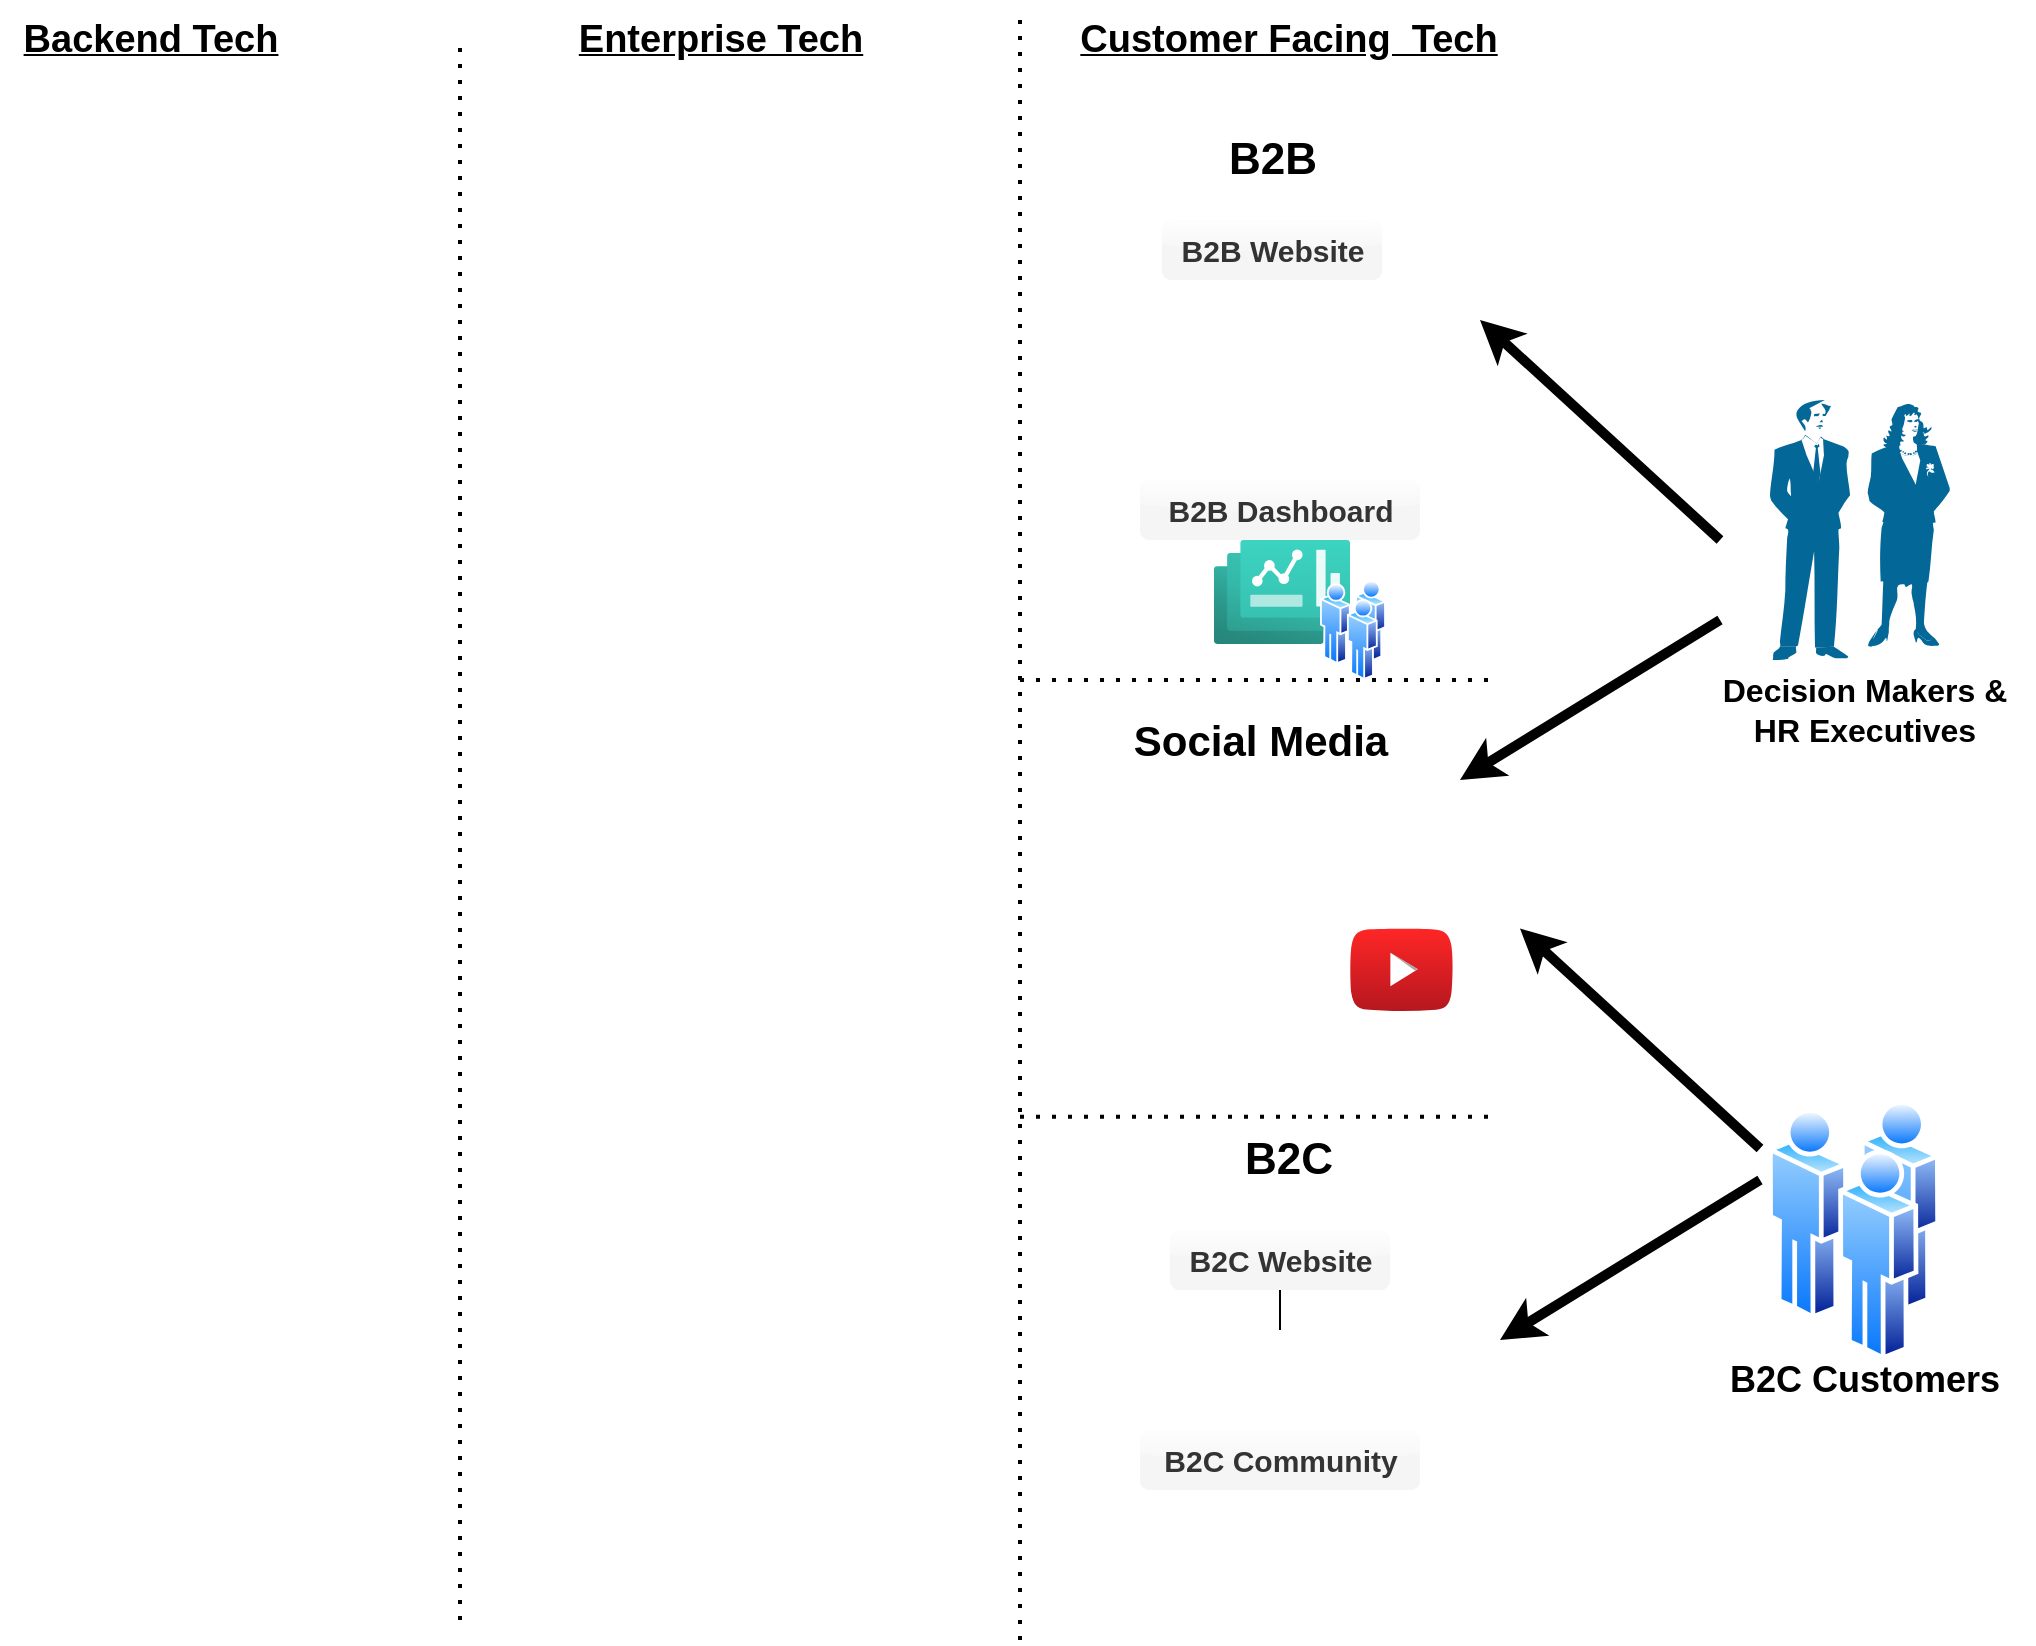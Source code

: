 <mxfile version="21.1.2" type="github">
  <diagram name="Birds Eye View" id="2dJY-aPmXwigr7amAttw">
    <mxGraphModel dx="1095" dy="668" grid="1" gridSize="10" guides="1" tooltips="1" connect="1" arrows="1" fold="1" page="1" pageScale="1" pageWidth="1100" pageHeight="850" math="0" shadow="0">
      <root>
        <mxCell id="0" />
        <mxCell id="1" parent="0" />
        <mxCell id="melnFsx0FvC3lrg1FxyG-5" value="" style="endArrow=none;dashed=1;html=1;dashPattern=1 3;strokeWidth=2;rounded=0;" edge="1" parent="1">
          <mxGeometry width="50" height="50" relative="1" as="geometry">
            <mxPoint x="280" y="820" as="sourcePoint" />
            <mxPoint x="280" y="30" as="targetPoint" />
          </mxGeometry>
        </mxCell>
        <mxCell id="melnFsx0FvC3lrg1FxyG-6" value="" style="endArrow=none;dashed=1;html=1;dashPattern=1 3;strokeWidth=2;rounded=0;" edge="1" parent="1">
          <mxGeometry width="50" height="50" relative="1" as="geometry">
            <mxPoint x="560" y="830" as="sourcePoint" />
            <mxPoint x="560" y="20" as="targetPoint" />
          </mxGeometry>
        </mxCell>
        <mxCell id="melnFsx0FvC3lrg1FxyG-12" value="" style="edgeStyle=orthogonalEdgeStyle;rounded=0;orthogonalLoop=1;jettySize=auto;html=1;" edge="1" parent="1" source="melnFsx0FvC3lrg1FxyG-13" target="melnFsx0FvC3lrg1FxyG-8">
          <mxGeometry relative="1" as="geometry" />
        </mxCell>
        <mxCell id="melnFsx0FvC3lrg1FxyG-7" value="" style="shape=image;html=1;verticalAlign=top;verticalLabelPosition=bottom;labelBackgroundColor=#ffffff;imageAspect=0;aspect=fixed;image=https://cdn2.iconfinder.com/data/icons/seo-flat-6/128/22_Page_Quality-128.png" vertex="1" parent="1">
          <mxGeometry x="646" y="150" width="90" height="90" as="geometry" />
        </mxCell>
        <mxCell id="melnFsx0FvC3lrg1FxyG-8" value="" style="shape=image;html=1;verticalAlign=top;verticalLabelPosition=bottom;labelBackgroundColor=#ffffff;imageAspect=0;aspect=fixed;image=https://cdn2.iconfinder.com/data/icons/seo-flat-6/128/03_Landing_Page_Optimization-128.png" vertex="1" parent="1">
          <mxGeometry x="650" y="645" width="80" height="80" as="geometry" />
        </mxCell>
        <mxCell id="melnFsx0FvC3lrg1FxyG-9" value="B2B Website" style="text;html=1;align=center;verticalAlign=middle;resizable=0;points=[];autosize=1;strokeColor=none;fillColor=#f5f5f5;fontStyle=1;fontSize=15;rounded=1;glass=1;fontColor=#333333;shadow=0;" vertex="1" parent="1">
          <mxGeometry x="631" y="120" width="110" height="30" as="geometry" />
        </mxCell>
        <mxCell id="melnFsx0FvC3lrg1FxyG-13" value="B2C Website" style="text;html=1;align=center;verticalAlign=middle;resizable=0;points=[];autosize=1;strokeColor=none;fillColor=#f5f5f5;fontStyle=1;fontSize=15;rounded=1;glass=1;fontColor=#333333;shadow=0;" vertex="1" parent="1">
          <mxGeometry x="635" y="625" width="110" height="30" as="geometry" />
        </mxCell>
        <mxCell id="melnFsx0FvC3lrg1FxyG-15" value="" style="image;aspect=fixed;html=1;points=[];align=center;fontSize=12;image=img/lib/azure2/other/Dashboard_Hub.svg;" vertex="1" parent="1">
          <mxGeometry x="657" y="280" width="68" height="52" as="geometry" />
        </mxCell>
        <mxCell id="melnFsx0FvC3lrg1FxyG-16" value="B2B Dashboard" style="text;html=1;align=center;verticalAlign=middle;resizable=0;points=[];autosize=1;strokeColor=none;fillColor=#f5f5f5;fontStyle=1;fontSize=15;rounded=1;glass=1;fontColor=#333333;shadow=0;" vertex="1" parent="1">
          <mxGeometry x="620" y="250" width="140" height="30" as="geometry" />
        </mxCell>
        <mxCell id="melnFsx0FvC3lrg1FxyG-17" value="" style="endArrow=none;dashed=1;html=1;dashPattern=1 3;strokeWidth=2;rounded=0;" edge="1" parent="1">
          <mxGeometry width="50" height="50" relative="1" as="geometry">
            <mxPoint x="560" y="350" as="sourcePoint" />
            <mxPoint x="800" y="350" as="targetPoint" />
          </mxGeometry>
        </mxCell>
        <mxCell id="melnFsx0FvC3lrg1FxyG-18" value="" style="shape=image;html=1;verticalAlign=top;verticalLabelPosition=bottom;labelBackgroundColor=#ffffff;imageAspect=0;aspect=fixed;image=https://cdn4.iconfinder.com/data/icons/computer-and-web-2/500/Dashboard-128.png" vertex="1" parent="1">
          <mxGeometry x="650" y="745" width="80" height="80" as="geometry" />
        </mxCell>
        <mxCell id="melnFsx0FvC3lrg1FxyG-19" value="B2C Community&lt;br&gt;" style="text;html=1;align=center;verticalAlign=middle;resizable=0;points=[];autosize=1;strokeColor=none;fillColor=#f5f5f5;fontStyle=1;fontSize=15;rounded=1;glass=1;fontColor=#333333;shadow=0;" vertex="1" parent="1">
          <mxGeometry x="620" y="725" width="140" height="30" as="geometry" />
        </mxCell>
        <mxCell id="melnFsx0FvC3lrg1FxyG-20" value="&lt;b&gt;&lt;font style=&quot;font-size: 22px;&quot;&gt;B2C&lt;/font&gt;&lt;/b&gt;" style="text;html=1;align=center;verticalAlign=middle;resizable=0;points=[];autosize=1;strokeColor=none;fillColor=none;" vertex="1" parent="1">
          <mxGeometry x="659" y="570" width="70" height="40" as="geometry" />
        </mxCell>
        <mxCell id="melnFsx0FvC3lrg1FxyG-21" value="&lt;b&gt;&lt;font style=&quot;font-size: 22px;&quot;&gt;B2B&lt;/font&gt;&lt;/b&gt;" style="text;html=1;align=center;verticalAlign=middle;resizable=0;points=[];autosize=1;strokeColor=none;fillColor=none;" vertex="1" parent="1">
          <mxGeometry x="651" y="70" width="70" height="40" as="geometry" />
        </mxCell>
        <mxCell id="melnFsx0FvC3lrg1FxyG-22" value="" style="endArrow=none;dashed=1;html=1;dashPattern=1 3;strokeWidth=2;rounded=0;" edge="1" parent="1">
          <mxGeometry width="50" height="50" relative="1" as="geometry">
            <mxPoint x="560" y="568.33" as="sourcePoint" />
            <mxPoint x="800" y="568.33" as="targetPoint" />
            <Array as="points">
              <mxPoint x="670" y="568.33" />
            </Array>
          </mxGeometry>
        </mxCell>
        <mxCell id="melnFsx0FvC3lrg1FxyG-23" value="&lt;b&gt;&lt;font style=&quot;font-size: 21px;&quot;&gt;Social Media&lt;/font&gt;&lt;/b&gt;" style="text;html=1;align=center;verticalAlign=middle;resizable=0;points=[];autosize=1;strokeColor=none;fillColor=none;" vertex="1" parent="1">
          <mxGeometry x="605" y="360" width="150" height="40" as="geometry" />
        </mxCell>
        <mxCell id="melnFsx0FvC3lrg1FxyG-25" value="" style="shape=image;html=1;verticalAlign=top;verticalLabelPosition=bottom;labelBackgroundColor=#ffffff;imageAspect=0;aspect=fixed;image=https://cdn3.iconfinder.com/data/icons/2018-social-media-logotypes/1000/2018_social_media_popular_app_logo_instagram-128.png" vertex="1" parent="1">
          <mxGeometry x="657" y="400" width="50" height="50" as="geometry" />
        </mxCell>
        <mxCell id="melnFsx0FvC3lrg1FxyG-26" value="" style="shape=image;html=1;verticalAlign=top;verticalLabelPosition=bottom;labelBackgroundColor=#ffffff;imageAspect=0;aspect=fixed;image=https://cdn2.iconfinder.com/data/icons/social-media-2285/512/1_Facebook_colored_svg_copy-128.png" vertex="1" parent="1">
          <mxGeometry x="590" y="470" width="50" height="50" as="geometry" />
        </mxCell>
        <mxCell id="melnFsx0FvC3lrg1FxyG-28" value="" style="shape=image;html=1;verticalAlign=top;verticalLabelPosition=bottom;labelBackgroundColor=#ffffff;imageAspect=0;aspect=fixed;image=https://cdn3.iconfinder.com/data/icons/2018-social-media-logotypes/1000/2018_social_media_popular_app_logo_snapchat-128.png" vertex="1" parent="1">
          <mxGeometry x="659" y="471.5" width="47" height="47" as="geometry" />
        </mxCell>
        <mxCell id="melnFsx0FvC3lrg1FxyG-29" value="" style="shape=image;html=1;verticalAlign=top;verticalLabelPosition=bottom;labelBackgroundColor=#ffffff;imageAspect=0;aspect=fixed;image=https://cdn3.iconfinder.com/data/icons/2018-social-media-logotypes/1000/2018_social_media_popular_app_logo_linkedin-128.png" vertex="1" parent="1">
          <mxGeometry x="590" y="400" width="50" height="50" as="geometry" />
        </mxCell>
        <mxCell id="melnFsx0FvC3lrg1FxyG-30" value="" style="shape=image;html=1;verticalAlign=top;verticalLabelPosition=bottom;labelBackgroundColor=#ffffff;imageAspect=0;aspect=fixed;image=https://cdn3.iconfinder.com/data/icons/2018-social-media-logotypes/1000/2018_social_media_popular_app_logo_twitter-128.png" vertex="1" parent="1">
          <mxGeometry x="721" y="400" width="55" height="55" as="geometry" />
        </mxCell>
        <mxCell id="melnFsx0FvC3lrg1FxyG-31" value="" style="dashed=0;outlineConnect=0;html=1;align=center;labelPosition=center;verticalLabelPosition=bottom;verticalAlign=top;shape=mxgraph.weblogos.youtube_2;fillColor=#FF2626;gradientColor=#B5171F" vertex="1" parent="1">
          <mxGeometry x="725" y="474.25" width="51.5" height="41.5" as="geometry" />
        </mxCell>
        <mxCell id="melnFsx0FvC3lrg1FxyG-32" value="" style="image;aspect=fixed;perimeter=ellipsePerimeter;html=1;align=center;shadow=0;dashed=0;spacingTop=3;image=img/lib/active_directory/users.svg;" vertex="1" parent="1">
          <mxGeometry x="710" y="300" width="33" height="50" as="geometry" />
        </mxCell>
        <mxCell id="melnFsx0FvC3lrg1FxyG-33" value="" style="image;aspect=fixed;perimeter=ellipsePerimeter;html=1;align=center;shadow=0;dashed=0;spacingTop=3;image=img/lib/active_directory/users.svg;" vertex="1" parent="1">
          <mxGeometry x="934" y="560" width="86" height="130.3" as="geometry" />
        </mxCell>
        <mxCell id="melnFsx0FvC3lrg1FxyG-34" value="" style="shape=mxgraph.cisco.people.man_woman;html=1;pointerEvents=1;dashed=0;fillColor=#036897;strokeColor=#ffffff;strokeWidth=2;verticalLabelPosition=bottom;verticalAlign=top;align=center;outlineConnect=0;" vertex="1" parent="1">
          <mxGeometry x="935" y="210" width="90" height="130" as="geometry" />
        </mxCell>
        <mxCell id="melnFsx0FvC3lrg1FxyG-35" value="&lt;b style=&quot;font-size: 16px;&quot;&gt;Decision Makers &amp;amp; &lt;br&gt;HR Executives&lt;/b&gt;" style="text;html=1;align=center;verticalAlign=middle;resizable=0;points=[];autosize=1;strokeColor=none;fillColor=none;" vertex="1" parent="1">
          <mxGeometry x="897" y="340" width="170" height="50" as="geometry" />
        </mxCell>
        <mxCell id="melnFsx0FvC3lrg1FxyG-36" value="&lt;b&gt;&lt;font style=&quot;font-size: 18px;&quot;&gt;B2C Customers&lt;/font&gt;&lt;/b&gt;" style="text;html=1;align=center;verticalAlign=middle;resizable=0;points=[];autosize=1;strokeColor=none;fillColor=none;" vertex="1" parent="1">
          <mxGeometry x="902" y="680" width="160" height="40" as="geometry" />
        </mxCell>
        <mxCell id="melnFsx0FvC3lrg1FxyG-41" value="" style="endArrow=classic;html=1;rounded=0;strokeWidth=5;" edge="1" parent="1">
          <mxGeometry width="50" height="50" relative="1" as="geometry">
            <mxPoint x="930" y="584.25" as="sourcePoint" />
            <mxPoint x="810" y="474.25" as="targetPoint" />
          </mxGeometry>
        </mxCell>
        <mxCell id="melnFsx0FvC3lrg1FxyG-42" value="" style="endArrow=classic;html=1;rounded=0;strokeWidth=5;" edge="1" parent="1">
          <mxGeometry width="50" height="50" relative="1" as="geometry">
            <mxPoint x="930" y="600" as="sourcePoint" />
            <mxPoint x="800" y="680" as="targetPoint" />
          </mxGeometry>
        </mxCell>
        <mxCell id="melnFsx0FvC3lrg1FxyG-43" value="" style="endArrow=classic;html=1;rounded=0;strokeWidth=5;" edge="1" parent="1">
          <mxGeometry width="50" height="50" relative="1" as="geometry">
            <mxPoint x="910" y="280" as="sourcePoint" />
            <mxPoint x="790" y="170" as="targetPoint" />
          </mxGeometry>
        </mxCell>
        <mxCell id="melnFsx0FvC3lrg1FxyG-44" value="" style="endArrow=classic;html=1;rounded=0;strokeWidth=5;" edge="1" parent="1">
          <mxGeometry width="50" height="50" relative="1" as="geometry">
            <mxPoint x="910" y="320" as="sourcePoint" />
            <mxPoint x="780" y="400" as="targetPoint" />
          </mxGeometry>
        </mxCell>
        <mxCell id="melnFsx0FvC3lrg1FxyG-45" value="Customer Facing&amp;nbsp; Tech" style="text;html=1;align=center;verticalAlign=middle;resizable=0;points=[];autosize=1;strokeColor=none;fillColor=none;fontStyle=5;fontSize=19;" vertex="1" parent="1">
          <mxGeometry x="579" y="10" width="230" height="40" as="geometry" />
        </mxCell>
        <mxCell id="melnFsx0FvC3lrg1FxyG-46" value="&lt;b&gt;&lt;font style=&quot;font-size: 19px;&quot;&gt;&lt;u&gt;Enterprise Tech&lt;/u&gt;&lt;/font&gt;&lt;/b&gt;" style="text;html=1;align=center;verticalAlign=middle;resizable=0;points=[];autosize=1;strokeColor=none;fillColor=none;" vertex="1" parent="1">
          <mxGeometry x="325" y="10" width="170" height="40" as="geometry" />
        </mxCell>
        <mxCell id="melnFsx0FvC3lrg1FxyG-47" value="&lt;b&gt;&lt;font style=&quot;font-size: 19px;&quot;&gt;&lt;u&gt;Backend Tech&lt;/u&gt;&lt;/font&gt;&lt;/b&gt;" style="text;html=1;align=center;verticalAlign=middle;resizable=0;points=[];autosize=1;strokeColor=none;fillColor=none;" vertex="1" parent="1">
          <mxGeometry x="50" y="10" width="150" height="40" as="geometry" />
        </mxCell>
      </root>
    </mxGraphModel>
  </diagram>
</mxfile>
